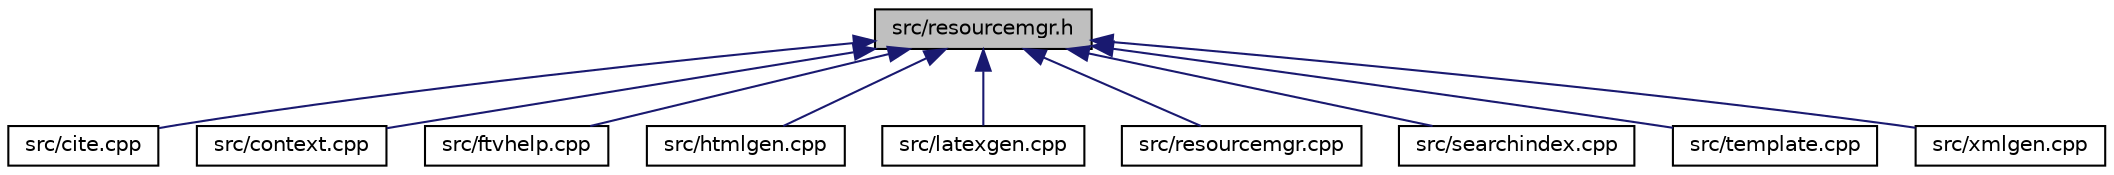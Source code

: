 digraph "src/resourcemgr.h"
{
 // INTERACTIVE_SVG=YES
  edge [fontname="Helvetica",fontsize="10",labelfontname="Helvetica",labelfontsize="10"];
  node [fontname="Helvetica",fontsize="10",shape=record];
  Node2 [label="src/resourcemgr.h",height=0.2,width=0.4,color="black", fillcolor="grey75", style="filled", fontcolor="black"];
  Node2 -> Node3 [dir="back",color="midnightblue",fontsize="10",style="solid",fontname="Helvetica"];
  Node3 [label="src/cite.cpp",height=0.2,width=0.4,color="black", fillcolor="white", style="filled",URL="$d5/d0b/cite_8cpp.html"];
  Node2 -> Node4 [dir="back",color="midnightblue",fontsize="10",style="solid",fontname="Helvetica"];
  Node4 [label="src/context.cpp",height=0.2,width=0.4,color="black", fillcolor="white", style="filled",URL="$db/d12/context_8cpp.html"];
  Node2 -> Node5 [dir="back",color="midnightblue",fontsize="10",style="solid",fontname="Helvetica"];
  Node5 [label="src/ftvhelp.cpp",height=0.2,width=0.4,color="black", fillcolor="white", style="filled",URL="$db/d41/ftvhelp_8cpp.html"];
  Node2 -> Node6 [dir="back",color="midnightblue",fontsize="10",style="solid",fontname="Helvetica"];
  Node6 [label="src/htmlgen.cpp",height=0.2,width=0.4,color="black", fillcolor="white", style="filled",URL="$d8/d6e/htmlgen_8cpp.html"];
  Node2 -> Node7 [dir="back",color="midnightblue",fontsize="10",style="solid",fontname="Helvetica"];
  Node7 [label="src/latexgen.cpp",height=0.2,width=0.4,color="black", fillcolor="white", style="filled",URL="$d4/d42/latexgen_8cpp.html"];
  Node2 -> Node8 [dir="back",color="midnightblue",fontsize="10",style="solid",fontname="Helvetica"];
  Node8 [label="src/resourcemgr.cpp",height=0.2,width=0.4,color="black", fillcolor="white", style="filled",URL="$d6/dde/resourcemgr_8cpp.html"];
  Node2 -> Node9 [dir="back",color="midnightblue",fontsize="10",style="solid",fontname="Helvetica"];
  Node9 [label="src/searchindex.cpp",height=0.2,width=0.4,color="black", fillcolor="white", style="filled",URL="$d7/d79/searchindex_8cpp.html"];
  Node2 -> Node10 [dir="back",color="midnightblue",fontsize="10",style="solid",fontname="Helvetica"];
  Node10 [label="src/template.cpp",height=0.2,width=0.4,color="black", fillcolor="white", style="filled",URL="$df/d54/template_8cpp.html"];
  Node2 -> Node11 [dir="back",color="midnightblue",fontsize="10",style="solid",fontname="Helvetica"];
  Node11 [label="src/xmlgen.cpp",height=0.2,width=0.4,color="black", fillcolor="white", style="filled",URL="$d0/dc3/xmlgen_8cpp.html"];
}
